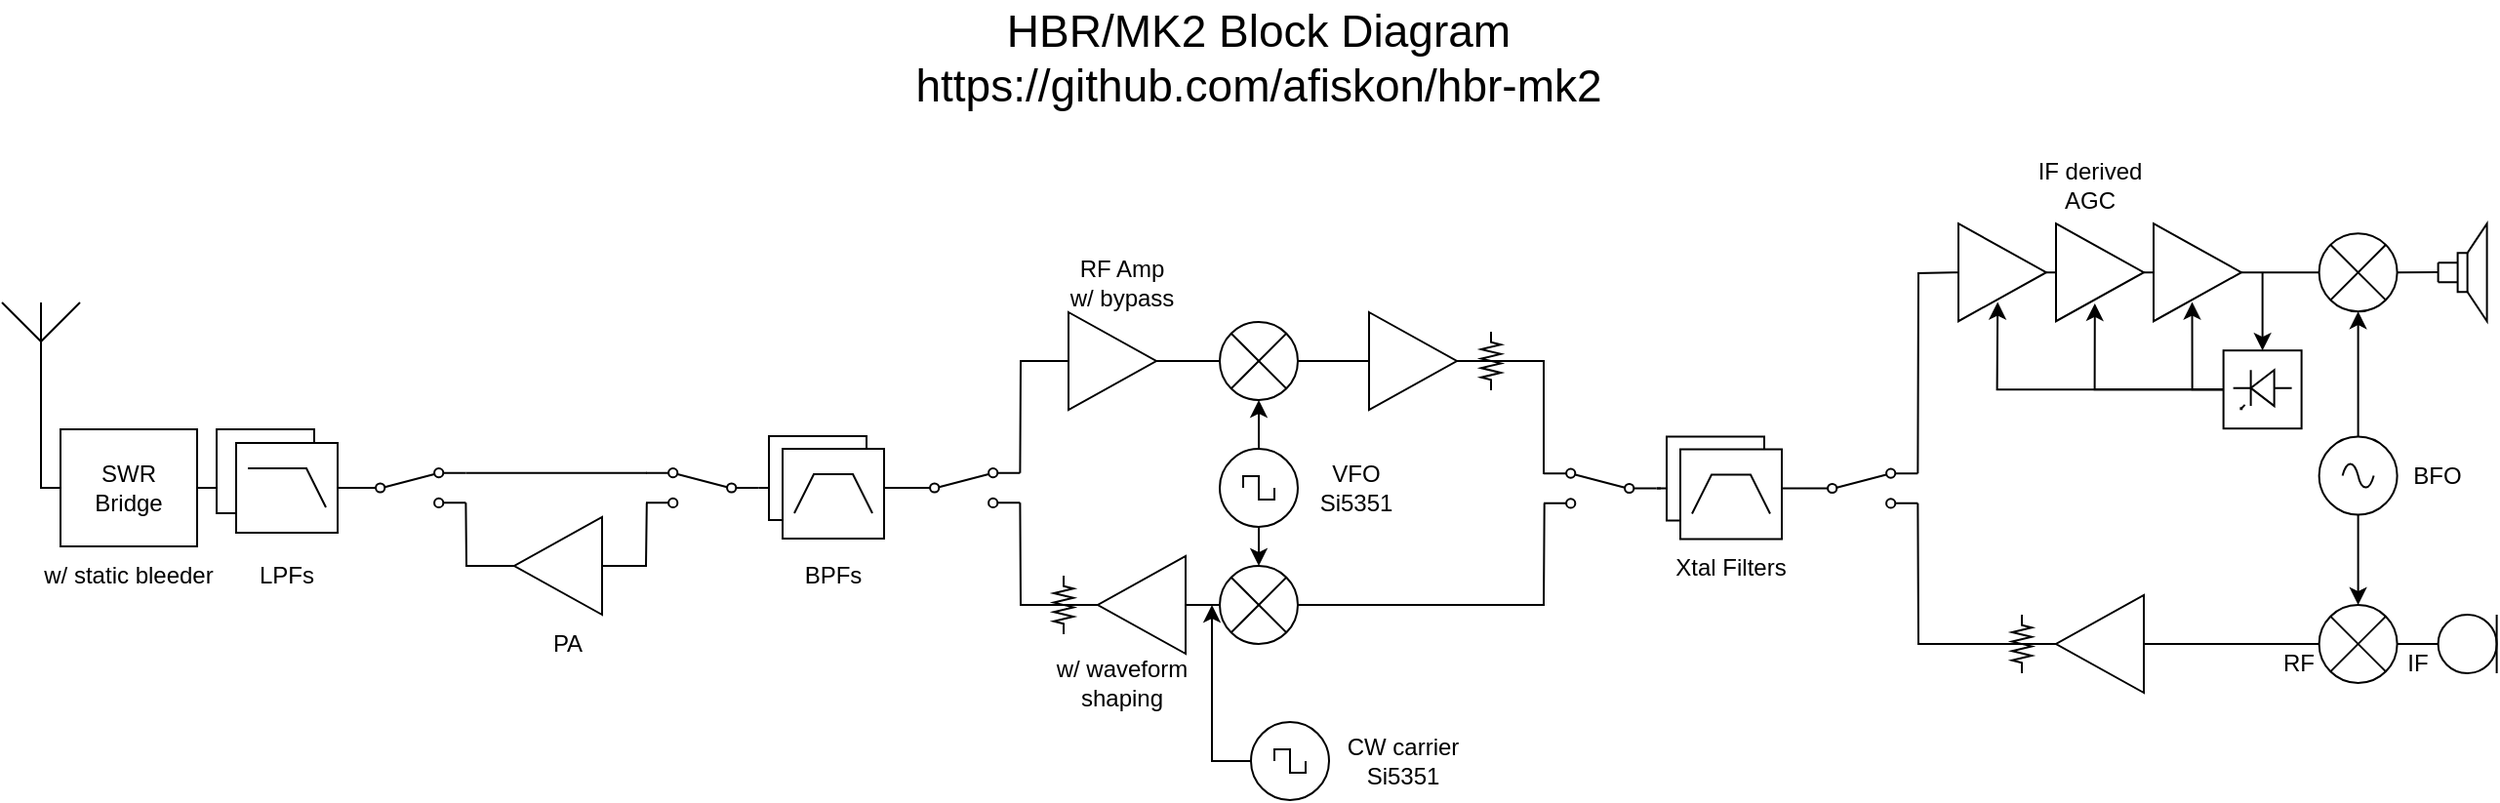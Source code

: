 <mxfile version="24.3.1" type="device">
  <diagram name="Страница — 1" id="toLQaYgm2Inr8ghhp8vf">
    <mxGraphModel dx="1615" dy="1042" grid="1" gridSize="10" guides="1" tooltips="1" connect="1" arrows="1" fold="1" page="1" pageScale="1" pageWidth="1169" pageHeight="827" math="0" shadow="0">
      <root>
        <mxCell id="0" />
        <mxCell id="1" parent="0" />
        <mxCell id="BLIlMsvHAk1N6OKUDyT1-1" value="&lt;div&gt;SWR&lt;/div&gt;&lt;div&gt;Bridge&lt;/div&gt;" style="rounded=0;whiteSpace=wrap;html=1;" vertex="1" parent="1">
          <mxGeometry x="30" y="370" width="70" height="60" as="geometry" />
        </mxCell>
        <mxCell id="BLIlMsvHAk1N6OKUDyT1-2" value="" style="verticalLabelPosition=bottom;shadow=0;dashed=0;align=center;html=1;verticalAlign=top;shape=mxgraph.electrical.radio.aerial_-_antenna_1;" vertex="1" parent="1">
          <mxGeometry y="305" width="40" height="50" as="geometry" />
        </mxCell>
        <mxCell id="BLIlMsvHAk1N6OKUDyT1-4" value="" style="endArrow=none;html=1;rounded=0;entryX=0.5;entryY=1;entryDx=0;entryDy=0;entryPerimeter=0;exitX=0;exitY=0.5;exitDx=0;exitDy=0;" edge="1" parent="1" source="BLIlMsvHAk1N6OKUDyT1-1" target="BLIlMsvHAk1N6OKUDyT1-2">
          <mxGeometry width="50" height="50" relative="1" as="geometry">
            <mxPoint x="310" y="530" as="sourcePoint" />
            <mxPoint x="360" y="480" as="targetPoint" />
            <Array as="points">
              <mxPoint x="20" y="400" />
            </Array>
          </mxGeometry>
        </mxCell>
        <mxCell id="BLIlMsvHAk1N6OKUDyT1-5" value="&lt;div style=&quot;font-size: 23px;&quot;&gt;&lt;font style=&quot;font-size: 23px;&quot;&gt;HBR/MK2 Block Diagram&lt;/font&gt;&lt;/div&gt;&lt;div style=&quot;font-size: 23px;&quot;&gt;&lt;font style=&quot;font-size: 23px;&quot;&gt;&lt;font style=&quot;font-size: 23px;&quot;&gt;https://github.com/afiskon/hbr-mk2&lt;/font&gt;&lt;font style=&quot;font-size: 23px;&quot;&gt;&lt;br&gt;&lt;/font&gt;&lt;/font&gt;&lt;/div&gt;" style="text;html=1;align=center;verticalAlign=middle;whiteSpace=wrap;rounded=0;" vertex="1" parent="1">
          <mxGeometry x="459" y="150" width="370" height="60" as="geometry" />
        </mxCell>
        <mxCell id="BLIlMsvHAk1N6OKUDyT1-8" value="" style="rounded=0;whiteSpace=wrap;html=1;" vertex="1" parent="1">
          <mxGeometry x="110" y="370" width="50" height="43" as="geometry" />
        </mxCell>
        <mxCell id="BLIlMsvHAk1N6OKUDyT1-7" value="" style="verticalLabelPosition=bottom;shadow=0;dashed=0;align=center;html=1;verticalAlign=bottom;shape=mxgraph.electrical.logic_gates.lowpass_filter;spacing=2;" vertex="1" parent="1">
          <mxGeometry x="120" y="377" width="52" height="46" as="geometry" />
        </mxCell>
        <mxCell id="BLIlMsvHAk1N6OKUDyT1-9" value="" style="endArrow=none;html=1;rounded=0;exitX=1;exitY=0.5;exitDx=0;exitDy=0;" edge="1" parent="1" source="BLIlMsvHAk1N6OKUDyT1-1">
          <mxGeometry width="50" height="50" relative="1" as="geometry">
            <mxPoint x="240" y="400" as="sourcePoint" />
            <mxPoint x="110" y="400" as="targetPoint" />
          </mxGeometry>
        </mxCell>
        <mxCell id="BLIlMsvHAk1N6OKUDyT1-10" value="w/ static bleeder" style="text;html=1;align=center;verticalAlign=middle;whiteSpace=wrap;rounded=0;" vertex="1" parent="1">
          <mxGeometry x="20" y="430" width="90" height="30" as="geometry" />
        </mxCell>
        <mxCell id="BLIlMsvHAk1N6OKUDyT1-11" value="&lt;div&gt;LPFs&lt;/div&gt;" style="text;html=1;align=center;verticalAlign=middle;whiteSpace=wrap;rounded=0;" vertex="1" parent="1">
          <mxGeometry x="116" y="430" width="60" height="30" as="geometry" />
        </mxCell>
        <mxCell id="BLIlMsvHAk1N6OKUDyT1-12" value="" style="html=1;shape=mxgraph.electrical.electro-mechanical.twoWaySwitch;aspect=fixed;elSwitchState=2;" vertex="1" parent="1">
          <mxGeometry x="464" y="390" width="57.69" height="20" as="geometry" />
        </mxCell>
        <mxCell id="BLIlMsvHAk1N6OKUDyT1-13" value="" style="endArrow=none;html=1;rounded=0;exitX=1;exitY=0.5;exitDx=0;exitDy=0;exitPerimeter=0;entryX=0;entryY=0.5;entryDx=0;entryDy=0;" edge="1" parent="1" target="BLIlMsvHAk1N6OKUDyT1-12">
          <mxGeometry width="50" height="50" relative="1" as="geometry">
            <mxPoint x="460" y="400" as="sourcePoint" />
            <mxPoint x="488" y="350" as="targetPoint" />
          </mxGeometry>
        </mxCell>
        <mxCell id="BLIlMsvHAk1N6OKUDyT1-14" value="" style="verticalLabelPosition=bottom;shadow=0;dashed=0;align=center;html=1;verticalAlign=top;shape=mxgraph.electrical.abstract.amplifier;" vertex="1" parent="1">
          <mxGeometry x="544" y="310" width="50" height="50" as="geometry" />
        </mxCell>
        <mxCell id="BLIlMsvHAk1N6OKUDyT1-15" value="" style="endArrow=none;html=1;rounded=0;entryX=0;entryY=0.5;entryDx=0;entryDy=0;entryPerimeter=0;exitX=1;exitY=0.12;exitDx=0;exitDy=0;" edge="1" parent="1" source="BLIlMsvHAk1N6OKUDyT1-12" target="BLIlMsvHAk1N6OKUDyT1-14">
          <mxGeometry width="50" height="50" relative="1" as="geometry">
            <mxPoint x="424" y="400" as="sourcePoint" />
            <mxPoint x="504" y="330" as="targetPoint" />
            <Array as="points">
              <mxPoint x="522" y="335" />
            </Array>
          </mxGeometry>
        </mxCell>
        <mxCell id="BLIlMsvHAk1N6OKUDyT1-19" value="" style="verticalLabelPosition=bottom;shadow=0;dashed=0;align=center;html=1;verticalAlign=top;shape=mxgraph.electrical.abstract.amplifier;" vertex="1" parent="1">
          <mxGeometry x="698" y="310" width="50" height="50" as="geometry" />
        </mxCell>
        <mxCell id="BLIlMsvHAk1N6OKUDyT1-22" value="" style="pointerEvents=1;verticalLabelPosition=bottom;shadow=0;dashed=0;align=center;html=1;verticalAlign=top;shape=mxgraph.electrical.resistors.resistor_2;rotation=-90;" vertex="1" parent="1">
          <mxGeometry x="748" y="330" width="30" height="10" as="geometry" />
        </mxCell>
        <mxCell id="BLIlMsvHAk1N6OKUDyT1-29" value="" style="shape=sumEllipse;perimeter=ellipsePerimeter;whiteSpace=wrap;html=1;backgroundOutline=1;" vertex="1" parent="1">
          <mxGeometry x="624" y="315" width="40" height="40" as="geometry" />
        </mxCell>
        <mxCell id="BLIlMsvHAk1N6OKUDyT1-30" value="" style="pointerEvents=1;verticalLabelPosition=bottom;shadow=0;dashed=0;align=center;html=1;verticalAlign=top;shape=mxgraph.electrical.signal_sources.source;aspect=fixed;points=[[0.5,0,0],[1,0.5,0],[0.5,1,0],[0,0.5,0]];elSignalType=square;" vertex="1" parent="1">
          <mxGeometry x="624" y="380" width="40" height="40" as="geometry" />
        </mxCell>
        <mxCell id="BLIlMsvHAk1N6OKUDyT1-31" value="" style="pointerEvents=1;verticalLabelPosition=bottom;shadow=0;dashed=0;align=center;html=1;verticalAlign=top;shape=mxgraph.electrical.signal_sources.source;aspect=fixed;points=[[0.5,0,0],[1,0.5,0],[0.5,1,0],[0,0.5,0]];elSignalType=ac;" vertex="1" parent="1">
          <mxGeometry x="1187.31" y="373.75" width="40" height="40" as="geometry" />
        </mxCell>
        <mxCell id="BLIlMsvHAk1N6OKUDyT1-32" value="" style="shape=sumEllipse;perimeter=ellipsePerimeter;whiteSpace=wrap;html=1;backgroundOutline=1;" vertex="1" parent="1">
          <mxGeometry x="624" y="440" width="40" height="40" as="geometry" />
        </mxCell>
        <mxCell id="BLIlMsvHAk1N6OKUDyT1-33" value="" style="verticalLabelPosition=bottom;shadow=0;dashed=0;align=center;html=1;verticalAlign=top;shape=mxgraph.electrical.abstract.amplifier;rotation=-180;" vertex="1" parent="1">
          <mxGeometry x="559" y="435" width="50" height="50" as="geometry" />
        </mxCell>
        <mxCell id="BLIlMsvHAk1N6OKUDyT1-34" value="" style="pointerEvents=1;verticalLabelPosition=bottom;shadow=0;dashed=0;align=center;html=1;verticalAlign=top;shape=mxgraph.electrical.resistors.resistor_2;rotation=-90;" vertex="1" parent="1">
          <mxGeometry x="529" y="455" width="30" height="10" as="geometry" />
        </mxCell>
        <mxCell id="BLIlMsvHAk1N6OKUDyT1-35" value="" style="endArrow=none;html=1;rounded=0;exitX=1;exitY=0.88;exitDx=0;exitDy=0;entryX=1;entryY=0.5;entryDx=0;entryDy=0;entryPerimeter=0;" edge="1" parent="1" source="BLIlMsvHAk1N6OKUDyT1-12" target="BLIlMsvHAk1N6OKUDyT1-33">
          <mxGeometry width="50" height="50" relative="1" as="geometry">
            <mxPoint x="608" y="450" as="sourcePoint" />
            <mxPoint x="658" y="400" as="targetPoint" />
            <Array as="points">
              <mxPoint x="522" y="460" />
            </Array>
          </mxGeometry>
        </mxCell>
        <mxCell id="BLIlMsvHAk1N6OKUDyT1-37" value="" style="endArrow=classic;html=1;rounded=0;exitX=0.5;exitY=1;exitDx=0;exitDy=0;exitPerimeter=0;entryX=0.5;entryY=0;entryDx=0;entryDy=0;" edge="1" parent="1" source="BLIlMsvHAk1N6OKUDyT1-30" target="BLIlMsvHAk1N6OKUDyT1-32">
          <mxGeometry width="50" height="50" relative="1" as="geometry">
            <mxPoint x="628" y="450" as="sourcePoint" />
            <mxPoint x="678" y="400" as="targetPoint" />
          </mxGeometry>
        </mxCell>
        <mxCell id="BLIlMsvHAk1N6OKUDyT1-38" value="" style="endArrow=classic;html=1;rounded=0;exitX=0.5;exitY=0;exitDx=0;exitDy=0;exitPerimeter=0;entryX=0.5;entryY=1;entryDx=0;entryDy=0;" edge="1" parent="1" source="BLIlMsvHAk1N6OKUDyT1-30" target="BLIlMsvHAk1N6OKUDyT1-29">
          <mxGeometry width="50" height="50" relative="1" as="geometry">
            <mxPoint x="628" y="450" as="sourcePoint" />
            <mxPoint x="678" y="400" as="targetPoint" />
          </mxGeometry>
        </mxCell>
        <mxCell id="BLIlMsvHAk1N6OKUDyT1-39" value="" style="endArrow=none;html=1;rounded=0;exitX=1;exitY=0.5;exitDx=0;exitDy=0;exitPerimeter=0;entryX=0;entryY=0.5;entryDx=0;entryDy=0;" edge="1" parent="1" source="BLIlMsvHAk1N6OKUDyT1-14" target="BLIlMsvHAk1N6OKUDyT1-29">
          <mxGeometry width="50" height="50" relative="1" as="geometry">
            <mxPoint x="598" y="310" as="sourcePoint" />
            <mxPoint x="648" y="260" as="targetPoint" />
          </mxGeometry>
        </mxCell>
        <mxCell id="BLIlMsvHAk1N6OKUDyT1-40" value="" style="endArrow=none;html=1;rounded=0;entryX=0;entryY=0.5;entryDx=0;entryDy=0;entryPerimeter=0;exitX=1;exitY=0.5;exitDx=0;exitDy=0;" edge="1" parent="1" source="BLIlMsvHAk1N6OKUDyT1-29" target="BLIlMsvHAk1N6OKUDyT1-19">
          <mxGeometry width="50" height="50" relative="1" as="geometry">
            <mxPoint x="658" y="410" as="sourcePoint" />
            <mxPoint x="708" y="360" as="targetPoint" />
          </mxGeometry>
        </mxCell>
        <mxCell id="BLIlMsvHAk1N6OKUDyT1-41" value="" style="endArrow=none;html=1;rounded=0;entryX=1;entryY=0.5;entryDx=0;entryDy=0;entryPerimeter=0;" edge="1" parent="1" target="BLIlMsvHAk1N6OKUDyT1-19">
          <mxGeometry width="50" height="50" relative="1" as="geometry">
            <mxPoint x="790" y="393" as="sourcePoint" />
            <mxPoint x="708" y="360" as="targetPoint" />
            <Array as="points">
              <mxPoint x="790" y="335" />
            </Array>
          </mxGeometry>
        </mxCell>
        <mxCell id="BLIlMsvHAk1N6OKUDyT1-42" value="" style="endArrow=none;html=1;rounded=0;exitX=1;exitY=0.5;exitDx=0;exitDy=0;entryX=0.994;entryY=0.879;entryDx=0;entryDy=0;entryPerimeter=0;" edge="1" parent="1" source="BLIlMsvHAk1N6OKUDyT1-32" target="BLIlMsvHAk1N6OKUDyT1-60">
          <mxGeometry width="50" height="50" relative="1" as="geometry">
            <mxPoint x="668" y="440" as="sourcePoint" />
            <mxPoint x="788.346" y="408" as="targetPoint" />
            <Array as="points">
              <mxPoint x="790" y="460" />
            </Array>
          </mxGeometry>
        </mxCell>
        <mxCell id="BLIlMsvHAk1N6OKUDyT1-43" value="" style="verticalLabelPosition=bottom;shadow=0;dashed=0;align=center;html=1;verticalAlign=top;shape=mxgraph.electrical.abstract.amplifier;rotation=-180;" vertex="1" parent="1">
          <mxGeometry x="260" y="415" width="50" height="50" as="geometry" />
        </mxCell>
        <mxCell id="BLIlMsvHAk1N6OKUDyT1-44" value="" style="endArrow=none;html=1;rounded=0;exitX=0;exitY=0.5;exitDx=0;exitDy=0;entryX=0;entryY=0.5;entryDx=0;entryDy=0;entryPerimeter=0;" edge="1" parent="1" source="BLIlMsvHAk1N6OKUDyT1-32" target="BLIlMsvHAk1N6OKUDyT1-33">
          <mxGeometry width="50" height="50" relative="1" as="geometry">
            <mxPoint x="600" y="420" as="sourcePoint" />
            <mxPoint x="580" y="410" as="targetPoint" />
          </mxGeometry>
        </mxCell>
        <mxCell id="BLIlMsvHAk1N6OKUDyT1-45" value="" style="html=1;shape=mxgraph.electrical.electro-mechanical.twoWaySwitch;aspect=fixed;elSwitchState=2;" vertex="1" parent="1">
          <mxGeometry x="180" y="390" width="57.69" height="20" as="geometry" />
        </mxCell>
        <mxCell id="BLIlMsvHAk1N6OKUDyT1-54" value="" style="edgeStyle=orthogonalEdgeStyle;rounded=0;orthogonalLoop=1;jettySize=auto;html=1;" edge="1" parent="1" source="BLIlMsvHAk1N6OKUDyT1-47" target="BLIlMsvHAk1N6OKUDyT1-46">
          <mxGeometry relative="1" as="geometry" />
        </mxCell>
        <mxCell id="BLIlMsvHAk1N6OKUDyT1-47" value="" style="html=1;shape=mxgraph.electrical.electro-mechanical.twoWaySwitch;elSwitchState=2;flipV=0;flipH=1;" vertex="1" parent="1">
          <mxGeometry x="330" y="390" width="57.69" height="20" as="geometry" />
        </mxCell>
        <mxCell id="BLIlMsvHAk1N6OKUDyT1-48" value="" style="rounded=0;whiteSpace=wrap;html=1;" vertex="1" parent="1">
          <mxGeometry x="393" y="373.5" width="50" height="43" as="geometry" />
        </mxCell>
        <mxCell id="BLIlMsvHAk1N6OKUDyT1-46" value="" style="verticalLabelPosition=bottom;shadow=0;dashed=0;align=center;html=1;verticalAlign=top;shape=mxgraph.electrical.logic_gates.bandpass_filter;" vertex="1" parent="1">
          <mxGeometry x="400" y="380" width="52" height="46" as="geometry" />
        </mxCell>
        <mxCell id="BLIlMsvHAk1N6OKUDyT1-49" value="" style="endArrow=none;html=1;rounded=0;exitX=0;exitY=0.5;exitDx=0;exitDy=0;exitPerimeter=0;entryX=0.993;entryY=0.89;entryDx=0;entryDy=0;entryPerimeter=0;" edge="1" parent="1" source="BLIlMsvHAk1N6OKUDyT1-43" target="BLIlMsvHAk1N6OKUDyT1-47">
          <mxGeometry width="50" height="50" relative="1" as="geometry">
            <mxPoint x="290" y="440" as="sourcePoint" />
            <mxPoint x="330" y="410" as="targetPoint" />
            <Array as="points">
              <mxPoint x="330" y="440" />
            </Array>
          </mxGeometry>
        </mxCell>
        <mxCell id="BLIlMsvHAk1N6OKUDyT1-50" value="" style="endArrow=none;html=1;rounded=0;exitX=1;exitY=0.5;exitDx=0;exitDy=0;exitPerimeter=0;entryX=0;entryY=0.5;entryDx=0;entryDy=0;" edge="1" parent="1" source="BLIlMsvHAk1N6OKUDyT1-7" target="BLIlMsvHAk1N6OKUDyT1-45">
          <mxGeometry width="50" height="50" relative="1" as="geometry">
            <mxPoint x="280" y="440" as="sourcePoint" />
            <mxPoint x="330" y="390" as="targetPoint" />
          </mxGeometry>
        </mxCell>
        <mxCell id="BLIlMsvHAk1N6OKUDyT1-51" value="" style="endArrow=none;html=1;rounded=0;exitX=1;exitY=0.88;exitDx=0;exitDy=0;entryX=1;entryY=0.5;entryDx=0;entryDy=0;entryPerimeter=0;" edge="1" parent="1" source="BLIlMsvHAk1N6OKUDyT1-45" target="BLIlMsvHAk1N6OKUDyT1-43">
          <mxGeometry width="50" height="50" relative="1" as="geometry">
            <mxPoint x="280" y="440" as="sourcePoint" />
            <mxPoint x="330" y="390" as="targetPoint" />
            <Array as="points">
              <mxPoint x="238" y="440" />
            </Array>
          </mxGeometry>
        </mxCell>
        <mxCell id="BLIlMsvHAk1N6OKUDyT1-52" value="" style="endArrow=none;html=1;rounded=0;exitX=1;exitY=0.12;exitDx=0;exitDy=0;entryX=0.992;entryY=0.117;entryDx=0;entryDy=0;entryPerimeter=0;" edge="1" parent="1" source="BLIlMsvHAk1N6OKUDyT1-45" target="BLIlMsvHAk1N6OKUDyT1-47">
          <mxGeometry width="50" height="50" relative="1" as="geometry">
            <mxPoint x="260" y="390" as="sourcePoint" />
            <mxPoint x="310" y="400" as="targetPoint" />
          </mxGeometry>
        </mxCell>
        <mxCell id="BLIlMsvHAk1N6OKUDyT1-53" value="" style="endArrow=none;html=1;rounded=0;" edge="1" parent="1">
          <mxGeometry width="50" height="50" relative="1" as="geometry">
            <mxPoint x="388" y="400" as="sourcePoint" />
            <mxPoint x="390" y="400" as="targetPoint" />
          </mxGeometry>
        </mxCell>
        <mxCell id="BLIlMsvHAk1N6OKUDyT1-56" value="" style="endArrow=none;html=1;rounded=0;exitX=1.005;exitY=0.436;exitDx=0;exitDy=0;exitPerimeter=0;" edge="1" parent="1" source="BLIlMsvHAk1N6OKUDyT1-46">
          <mxGeometry width="50" height="50" relative="1" as="geometry">
            <mxPoint x="490" y="420" as="sourcePoint" />
            <mxPoint x="460" y="400" as="targetPoint" />
          </mxGeometry>
        </mxCell>
        <mxCell id="BLIlMsvHAk1N6OKUDyT1-57" value="" style="html=1;shape=mxgraph.electrical.electro-mechanical.twoWaySwitch;aspect=fixed;elSwitchState=2;" vertex="1" parent="1">
          <mxGeometry x="924" y="390.25" width="57.69" height="20" as="geometry" />
        </mxCell>
        <mxCell id="BLIlMsvHAk1N6OKUDyT1-58" value="" style="endArrow=none;html=1;rounded=0;exitX=1;exitY=0.5;exitDx=0;exitDy=0;exitPerimeter=0;entryX=0;entryY=0.5;entryDx=0;entryDy=0;" edge="1" target="BLIlMsvHAk1N6OKUDyT1-57" parent="1">
          <mxGeometry width="50" height="50" relative="1" as="geometry">
            <mxPoint x="920" y="400.25" as="sourcePoint" />
            <mxPoint x="948" y="350.25" as="targetPoint" />
          </mxGeometry>
        </mxCell>
        <mxCell id="BLIlMsvHAk1N6OKUDyT1-59" value="" style="edgeStyle=orthogonalEdgeStyle;rounded=0;orthogonalLoop=1;jettySize=auto;html=1;" edge="1" source="BLIlMsvHAk1N6OKUDyT1-60" target="BLIlMsvHAk1N6OKUDyT1-62" parent="1">
          <mxGeometry relative="1" as="geometry" />
        </mxCell>
        <mxCell id="BLIlMsvHAk1N6OKUDyT1-60" value="" style="html=1;shape=mxgraph.electrical.electro-mechanical.twoWaySwitch;elSwitchState=2;flipV=0;flipH=1;" vertex="1" parent="1">
          <mxGeometry x="790" y="390.25" width="57.69" height="20" as="geometry" />
        </mxCell>
        <mxCell id="BLIlMsvHAk1N6OKUDyT1-61" value="" style="rounded=0;whiteSpace=wrap;html=1;" vertex="1" parent="1">
          <mxGeometry x="853" y="373.75" width="50" height="43" as="geometry" />
        </mxCell>
        <mxCell id="BLIlMsvHAk1N6OKUDyT1-62" value="" style="verticalLabelPosition=bottom;shadow=0;dashed=0;align=center;html=1;verticalAlign=top;shape=mxgraph.electrical.logic_gates.bandpass_filter;" vertex="1" parent="1">
          <mxGeometry x="860" y="380.25" width="52" height="46" as="geometry" />
        </mxCell>
        <mxCell id="BLIlMsvHAk1N6OKUDyT1-63" value="" style="endArrow=none;html=1;rounded=0;" edge="1" parent="1">
          <mxGeometry width="50" height="50" relative="1" as="geometry">
            <mxPoint x="848" y="400.25" as="sourcePoint" />
            <mxPoint x="850" y="400.25" as="targetPoint" />
          </mxGeometry>
        </mxCell>
        <mxCell id="BLIlMsvHAk1N6OKUDyT1-64" value="" style="endArrow=none;html=1;rounded=0;exitX=1.005;exitY=0.436;exitDx=0;exitDy=0;exitPerimeter=0;" edge="1" source="BLIlMsvHAk1N6OKUDyT1-62" parent="1">
          <mxGeometry width="50" height="50" relative="1" as="geometry">
            <mxPoint x="950" y="420.25" as="sourcePoint" />
            <mxPoint x="920" y="400.25" as="targetPoint" />
          </mxGeometry>
        </mxCell>
        <mxCell id="BLIlMsvHAk1N6OKUDyT1-65" value="" style="verticalLabelPosition=bottom;shadow=0;dashed=0;align=center;html=1;verticalAlign=top;shape=mxgraph.electrical.abstract.amplifier;" vertex="1" parent="1">
          <mxGeometry x="1000" y="264.6" width="50" height="50" as="geometry" />
        </mxCell>
        <mxCell id="BLIlMsvHAk1N6OKUDyT1-66" value="" style="verticalLabelPosition=bottom;shadow=0;dashed=0;align=center;html=1;verticalAlign=top;shape=mxgraph.electrical.abstract.amplifier;" vertex="1" parent="1">
          <mxGeometry x="1050" y="264.6" width="50" height="50" as="geometry" />
        </mxCell>
        <mxCell id="BLIlMsvHAk1N6OKUDyT1-67" value="" style="verticalLabelPosition=bottom;shadow=0;dashed=0;align=center;html=1;verticalAlign=top;shape=mxgraph.electrical.abstract.amplifier;" vertex="1" parent="1">
          <mxGeometry x="1100" y="264.6" width="50" height="50" as="geometry" />
        </mxCell>
        <mxCell id="BLIlMsvHAk1N6OKUDyT1-68" value="" style="rounded=0;whiteSpace=wrap;html=1;" vertex="1" parent="1">
          <mxGeometry x="1138.31" y="329.6" width="40" height="40" as="geometry" />
        </mxCell>
        <mxCell id="BLIlMsvHAk1N6OKUDyT1-69" value="" style="endArrow=classic;html=1;rounded=0;exitX=0;exitY=0.5;exitDx=0;exitDy=0;entryX=0.445;entryY=0.803;entryDx=0;entryDy=0;entryPerimeter=0;" edge="1" parent="1" source="BLIlMsvHAk1N6OKUDyT1-68" target="BLIlMsvHAk1N6OKUDyT1-67">
          <mxGeometry width="50" height="50" relative="1" as="geometry">
            <mxPoint x="1068.31" y="429.85" as="sourcePoint" />
            <mxPoint x="1098.31" y="349.6" as="targetPoint" />
            <Array as="points">
              <mxPoint x="1122.31" y="349.6" />
            </Array>
          </mxGeometry>
        </mxCell>
        <mxCell id="BLIlMsvHAk1N6OKUDyT1-70" value="" style="endArrow=classic;html=1;rounded=0;entryX=0.448;entryY=0.817;entryDx=0;entryDy=0;entryPerimeter=0;" edge="1" parent="1" target="BLIlMsvHAk1N6OKUDyT1-66">
          <mxGeometry width="50" height="50" relative="1" as="geometry">
            <mxPoint x="1138.31" y="349.6" as="sourcePoint" />
            <mxPoint x="1108.31" y="359.6" as="targetPoint" />
            <Array as="points">
              <mxPoint x="1072.31" y="349.6" />
            </Array>
          </mxGeometry>
        </mxCell>
        <mxCell id="BLIlMsvHAk1N6OKUDyT1-71" value="" style="endArrow=classic;html=1;rounded=0;entryX=0.452;entryY=0.803;entryDx=0;entryDy=0;entryPerimeter=0;" edge="1" parent="1" target="BLIlMsvHAk1N6OKUDyT1-65">
          <mxGeometry width="50" height="50" relative="1" as="geometry">
            <mxPoint x="1138.31" y="349.6" as="sourcePoint" />
            <mxPoint x="1108.31" y="359.6" as="targetPoint" />
            <Array as="points">
              <mxPoint x="1022.31" y="349.6" />
            </Array>
          </mxGeometry>
        </mxCell>
        <mxCell id="BLIlMsvHAk1N6OKUDyT1-72" value="" style="pointerEvents=1;verticalLabelPosition=bottom;shadow=0;dashed=0;align=center;html=1;verticalAlign=top;shape=mxgraph.electrical.electro-mechanical.loudspeaker;" vertex="1" parent="1">
          <mxGeometry x="1248.31" y="264.6" width="25" height="50" as="geometry" />
        </mxCell>
        <mxCell id="BLIlMsvHAk1N6OKUDyT1-74" value="" style="endArrow=classic;html=1;rounded=0;entryX=0.5;entryY=0;entryDx=0;entryDy=0;" edge="1" parent="1" target="BLIlMsvHAk1N6OKUDyT1-68">
          <mxGeometry width="50" height="50" relative="1" as="geometry">
            <mxPoint x="1158.31" y="289.6" as="sourcePoint" />
            <mxPoint x="1098.31" y="339.6" as="targetPoint" />
          </mxGeometry>
        </mxCell>
        <mxCell id="BLIlMsvHAk1N6OKUDyT1-76" value="" style="verticalLabelPosition=bottom;shadow=0;dashed=0;align=center;html=1;verticalAlign=top;shape=mxgraph.electrical.opto_electronics.led_1;pointerEvents=1;rotation=-180;" vertex="1" parent="1">
          <mxGeometry x="1143.31" y="339.6" width="30" height="20" as="geometry" />
        </mxCell>
        <mxCell id="BLIlMsvHAk1N6OKUDyT1-77" value="" style="shape=sumEllipse;perimeter=ellipsePerimeter;whiteSpace=wrap;html=1;backgroundOutline=1;" vertex="1" parent="1">
          <mxGeometry x="1187.31" y="269.6" width="40" height="40" as="geometry" />
        </mxCell>
        <mxCell id="BLIlMsvHAk1N6OKUDyT1-80" value="" style="endArrow=none;html=1;rounded=0;exitX=1;exitY=0.12;exitDx=0;exitDy=0;entryX=0;entryY=0.5;entryDx=0;entryDy=0;entryPerimeter=0;" edge="1" parent="1" source="BLIlMsvHAk1N6OKUDyT1-57" target="BLIlMsvHAk1N6OKUDyT1-65">
          <mxGeometry width="50" height="50" relative="1" as="geometry">
            <mxPoint x="1070" y="370" as="sourcePoint" />
            <mxPoint x="1120" y="320" as="targetPoint" />
            <Array as="points">
              <mxPoint x="982" y="290" />
            </Array>
          </mxGeometry>
        </mxCell>
        <mxCell id="BLIlMsvHAk1N6OKUDyT1-81" value="" style="endArrow=none;html=1;rounded=0;exitX=1;exitY=0.5;exitDx=0;exitDy=0;exitPerimeter=0;entryX=0;entryY=0.5;entryDx=0;entryDy=0;" edge="1" parent="1" source="BLIlMsvHAk1N6OKUDyT1-67" target="BLIlMsvHAk1N6OKUDyT1-77">
          <mxGeometry width="50" height="50" relative="1" as="geometry">
            <mxPoint x="1170" y="370" as="sourcePoint" />
            <mxPoint x="1220" y="320" as="targetPoint" />
          </mxGeometry>
        </mxCell>
        <mxCell id="BLIlMsvHAk1N6OKUDyT1-82" value="" style="endArrow=none;html=1;rounded=0;entryX=0;entryY=0.4;entryDx=0;entryDy=0;entryPerimeter=0;exitX=0;exitY=0.6;exitDx=0;exitDy=0;exitPerimeter=0;" edge="1" parent="1" source="BLIlMsvHAk1N6OKUDyT1-72" target="BLIlMsvHAk1N6OKUDyT1-72">
          <mxGeometry width="50" height="50" relative="1" as="geometry">
            <mxPoint x="1240" y="305" as="sourcePoint" />
            <mxPoint x="1220" y="325" as="targetPoint" />
          </mxGeometry>
        </mxCell>
        <mxCell id="BLIlMsvHAk1N6OKUDyT1-83" value="" style="endArrow=none;html=1;rounded=0;entryX=-0.002;entryY=0.499;entryDx=0;entryDy=0;entryPerimeter=0;exitX=1;exitY=0.5;exitDx=0;exitDy=0;" edge="1" parent="1" source="BLIlMsvHAk1N6OKUDyT1-77" target="BLIlMsvHAk1N6OKUDyT1-72">
          <mxGeometry width="50" height="50" relative="1" as="geometry">
            <mxPoint x="1170" y="370" as="sourcePoint" />
            <mxPoint x="1220" y="320" as="targetPoint" />
          </mxGeometry>
        </mxCell>
        <mxCell id="BLIlMsvHAk1N6OKUDyT1-85" value="" style="shape=sumEllipse;perimeter=ellipsePerimeter;whiteSpace=wrap;html=1;backgroundOutline=1;" vertex="1" parent="1">
          <mxGeometry x="1187.31" y="460" width="40" height="40" as="geometry" />
        </mxCell>
        <mxCell id="BLIlMsvHAk1N6OKUDyT1-86" value="" style="verticalLabelPosition=bottom;shadow=0;dashed=0;align=center;html=1;verticalAlign=top;shape=mxgraph.electrical.radio.microphone_1;rotation=-180;" vertex="1" parent="1">
          <mxGeometry x="1248.31" y="465" width="30" height="30" as="geometry" />
        </mxCell>
        <mxCell id="BLIlMsvHAk1N6OKUDyT1-87" value="" style="endArrow=none;html=1;rounded=0;exitX=1;exitY=0.5;exitDx=0;exitDy=0;entryX=1;entryY=0.5;entryDx=0;entryDy=0;entryPerimeter=0;" edge="1" parent="1" source="BLIlMsvHAk1N6OKUDyT1-85" target="BLIlMsvHAk1N6OKUDyT1-86">
          <mxGeometry width="50" height="50" relative="1" as="geometry">
            <mxPoint x="1220" y="485" as="sourcePoint" />
            <mxPoint x="1270" y="435" as="targetPoint" />
          </mxGeometry>
        </mxCell>
        <mxCell id="BLIlMsvHAk1N6OKUDyT1-88" value="" style="endArrow=classic;html=1;rounded=0;exitX=0.5;exitY=1;exitDx=0;exitDy=0;exitPerimeter=0;entryX=0.5;entryY=0;entryDx=0;entryDy=0;" edge="1" parent="1" source="BLIlMsvHAk1N6OKUDyT1-31" target="BLIlMsvHAk1N6OKUDyT1-85">
          <mxGeometry width="50" height="50" relative="1" as="geometry">
            <mxPoint x="1220" y="430" as="sourcePoint" />
            <mxPoint x="1270" y="380" as="targetPoint" />
          </mxGeometry>
        </mxCell>
        <mxCell id="BLIlMsvHAk1N6OKUDyT1-89" value="" style="endArrow=classic;html=1;rounded=0;exitX=0.5;exitY=0;exitDx=0;exitDy=0;exitPerimeter=0;entryX=0.5;entryY=1;entryDx=0;entryDy=0;" edge="1" parent="1" source="BLIlMsvHAk1N6OKUDyT1-31" target="BLIlMsvHAk1N6OKUDyT1-77">
          <mxGeometry width="50" height="50" relative="1" as="geometry">
            <mxPoint x="1220" y="360" as="sourcePoint" />
            <mxPoint x="1270" y="310" as="targetPoint" />
          </mxGeometry>
        </mxCell>
        <mxCell id="BLIlMsvHAk1N6OKUDyT1-90" value="" style="verticalLabelPosition=bottom;shadow=0;dashed=0;align=center;html=1;verticalAlign=top;shape=mxgraph.electrical.abstract.amplifier;rotation=-180;" vertex="1" parent="1">
          <mxGeometry x="1050" y="455" width="50" height="50" as="geometry" />
        </mxCell>
        <mxCell id="BLIlMsvHAk1N6OKUDyT1-91" value="" style="pointerEvents=1;verticalLabelPosition=bottom;shadow=0;dashed=0;align=center;html=1;verticalAlign=top;shape=mxgraph.electrical.resistors.resistor_2;rotation=-90;" vertex="1" parent="1">
          <mxGeometry x="1020" y="475" width="30" height="10" as="geometry" />
        </mxCell>
        <mxCell id="BLIlMsvHAk1N6OKUDyT1-98" value="" style="endArrow=none;html=1;rounded=0;entryX=1;entryY=0.5;entryDx=0;entryDy=0;entryPerimeter=0;exitX=1;exitY=0.88;exitDx=0;exitDy=0;" edge="1" parent="1" source="BLIlMsvHAk1N6OKUDyT1-57" target="BLIlMsvHAk1N6OKUDyT1-90">
          <mxGeometry width="50" height="50" relative="1" as="geometry">
            <mxPoint x="980" y="480" as="sourcePoint" />
            <mxPoint x="1030" y="430" as="targetPoint" />
            <Array as="points">
              <mxPoint x="982" y="480" />
            </Array>
          </mxGeometry>
        </mxCell>
        <mxCell id="BLIlMsvHAk1N6OKUDyT1-99" value="" style="endArrow=none;html=1;rounded=0;exitX=0;exitY=0.5;exitDx=0;exitDy=0;exitPerimeter=0;entryX=0;entryY=0.5;entryDx=0;entryDy=0;" edge="1" parent="1" source="BLIlMsvHAk1N6OKUDyT1-90" target="BLIlMsvHAk1N6OKUDyT1-85">
          <mxGeometry width="50" height="50" relative="1" as="geometry">
            <mxPoint x="1160" y="480" as="sourcePoint" />
            <mxPoint x="1210" y="430" as="targetPoint" />
          </mxGeometry>
        </mxCell>
        <mxCell id="BLIlMsvHAk1N6OKUDyT1-100" value="" style="pointerEvents=1;verticalLabelPosition=bottom;shadow=0;dashed=0;align=center;html=1;verticalAlign=top;shape=mxgraph.electrical.signal_sources.source;aspect=fixed;points=[[0.5,0,0],[1,0.5,0],[0.5,1,0],[0,0.5,0]];elSignalType=square;" vertex="1" parent="1">
          <mxGeometry x="640" y="520" width="40" height="40" as="geometry" />
        </mxCell>
        <mxCell id="BLIlMsvHAk1N6OKUDyT1-101" value="" style="endArrow=classic;html=1;rounded=0;exitX=0;exitY=0.5;exitDx=0;exitDy=0;exitPerimeter=0;" edge="1" parent="1" source="BLIlMsvHAk1N6OKUDyT1-100">
          <mxGeometry width="50" height="50" relative="1" as="geometry">
            <mxPoint x="620" y="510" as="sourcePoint" />
            <mxPoint x="620" y="460" as="targetPoint" />
            <Array as="points">
              <mxPoint x="620" y="540" />
            </Array>
          </mxGeometry>
        </mxCell>
        <mxCell id="BLIlMsvHAk1N6OKUDyT1-102" value="PA" style="text;html=1;align=center;verticalAlign=middle;whiteSpace=wrap;rounded=0;" vertex="1" parent="1">
          <mxGeometry x="260" y="465" width="60" height="30" as="geometry" />
        </mxCell>
        <mxCell id="BLIlMsvHAk1N6OKUDyT1-103" value="&lt;div&gt;BPFs&lt;/div&gt;" style="text;html=1;align=center;verticalAlign=middle;whiteSpace=wrap;rounded=0;" vertex="1" parent="1">
          <mxGeometry x="396" y="430" width="60" height="30" as="geometry" />
        </mxCell>
        <mxCell id="BLIlMsvHAk1N6OKUDyT1-104" value="Xtal Filters" style="text;html=1;align=center;verticalAlign=middle;whiteSpace=wrap;rounded=0;" vertex="1" parent="1">
          <mxGeometry x="856" y="426.25" width="60" height="30" as="geometry" />
        </mxCell>
        <mxCell id="BLIlMsvHAk1N6OKUDyT1-105" value="BFO" style="text;html=1;align=center;verticalAlign=middle;whiteSpace=wrap;rounded=0;" vertex="1" parent="1">
          <mxGeometry x="1218.31" y="378.75" width="60" height="30" as="geometry" />
        </mxCell>
        <mxCell id="BLIlMsvHAk1N6OKUDyT1-106" value="VFO Si5351" style="text;html=1;align=center;verticalAlign=middle;whiteSpace=wrap;rounded=0;" vertex="1" parent="1">
          <mxGeometry x="664" y="385" width="60" height="30" as="geometry" />
        </mxCell>
        <mxCell id="BLIlMsvHAk1N6OKUDyT1-107" value="CW carrier Si5351" style="text;html=1;align=center;verticalAlign=middle;whiteSpace=wrap;rounded=0;" vertex="1" parent="1">
          <mxGeometry x="688" y="525" width="60" height="30" as="geometry" />
        </mxCell>
        <mxCell id="BLIlMsvHAk1N6OKUDyT1-108" value="RF Amp w/ bypass" style="text;html=1;align=center;verticalAlign=middle;whiteSpace=wrap;rounded=0;" vertex="1" parent="1">
          <mxGeometry x="544" y="279.6" width="60" height="30" as="geometry" />
        </mxCell>
        <mxCell id="BLIlMsvHAk1N6OKUDyT1-109" value="w/ waveform shaping" style="text;html=1;align=center;verticalAlign=middle;whiteSpace=wrap;rounded=0;" vertex="1" parent="1">
          <mxGeometry x="539" y="485" width="70" height="30" as="geometry" />
        </mxCell>
        <mxCell id="BLIlMsvHAk1N6OKUDyT1-110" value="IF derived AGC" style="text;html=1;align=center;verticalAlign=middle;whiteSpace=wrap;rounded=0;" vertex="1" parent="1">
          <mxGeometry x="1040" y="230" width="60" height="30" as="geometry" />
        </mxCell>
        <mxCell id="BLIlMsvHAk1N6OKUDyT1-111" value="IF" style="text;html=1;align=center;verticalAlign=middle;whiteSpace=wrap;rounded=0;" vertex="1" parent="1">
          <mxGeometry x="1228.31" y="485" width="20" height="10" as="geometry" />
        </mxCell>
        <mxCell id="BLIlMsvHAk1N6OKUDyT1-113" value="RF" style="text;html=1;align=center;verticalAlign=middle;whiteSpace=wrap;rounded=0;" vertex="1" parent="1">
          <mxGeometry x="1167.31" y="485" width="20" height="10" as="geometry" />
        </mxCell>
      </root>
    </mxGraphModel>
  </diagram>
</mxfile>
